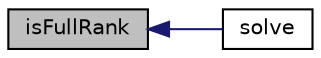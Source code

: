 digraph "isFullRank"
{
  edge [fontname="Helvetica",fontsize="10",labelfontname="Helvetica",labelfontsize="10"];
  node [fontname="Helvetica",fontsize="10",shape=record];
  rankdir="LR";
  Node10 [label="isFullRank",height=0.2,width=0.4,color="black", fillcolor="grey75", style="filled", fontcolor="black"];
  Node10 -> Node11 [dir="back",color="midnightblue",fontsize="10",style="solid",fontname="Helvetica"];
  Node11 [label="solve",height=0.2,width=0.4,color="black", fillcolor="white", style="filled",URL="$class_p_h_p_excel___shared___j_a_m_a___q_r_decomposition.html#a5a4256f98c419479eebe38f2ad232793"];
}
